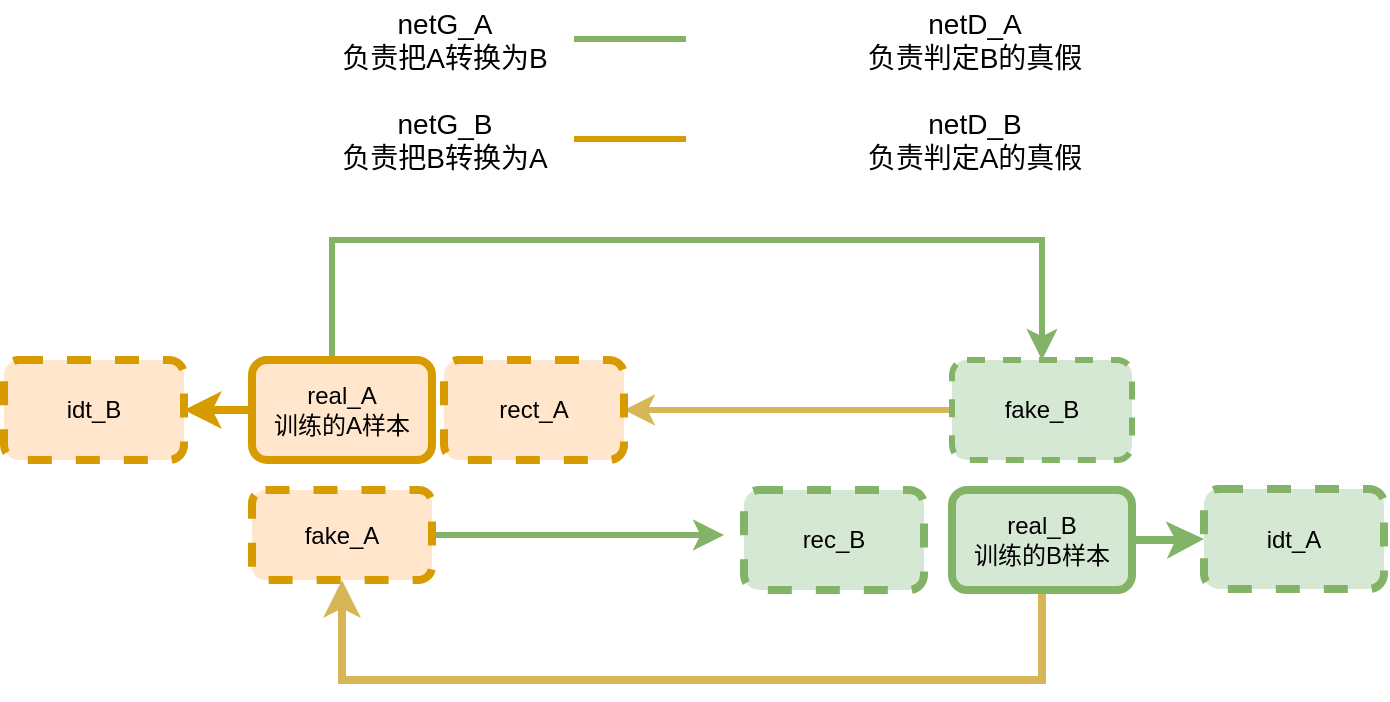 <mxfile version="15.1.0" type="github">
  <diagram id="GJ_m-g7LKd7bqzkbGVr6" name="第 1 页">
    <mxGraphModel dx="928" dy="578" grid="1" gridSize="10" guides="1" tooltips="1" connect="1" arrows="1" fold="1" page="1" pageScale="1" pageWidth="827" pageHeight="1169" math="0" shadow="0">
      <root>
        <mxCell id="0" />
        <mxCell id="1" parent="0" />
        <mxCell id="oxG3nvHUig9ZcdrEMHEQ-4" style="edgeStyle=orthogonalEdgeStyle;rounded=0;orthogonalLoop=1;jettySize=auto;html=1;entryX=0.5;entryY=0;entryDx=0;entryDy=0;fillColor=#d5e8d4;strokeColor=#82b366;strokeWidth=3;" parent="1" source="oxG3nvHUig9ZcdrEMHEQ-2" target="oxG3nvHUig9ZcdrEMHEQ-3" edge="1">
          <mxGeometry relative="1" as="geometry">
            <Array as="points">
              <mxPoint x="184" y="200" />
              <mxPoint x="539" y="200" />
            </Array>
          </mxGeometry>
        </mxCell>
        <mxCell id="I7B_qsBlBVq_uiybtzzI-7" style="edgeStyle=orthogonalEdgeStyle;rounded=0;orthogonalLoop=1;jettySize=auto;html=1;entryX=1;entryY=0.5;entryDx=0;entryDy=0;strokeWidth=4;fillColor=#ffe6cc;strokeColor=#d79b00;" edge="1" parent="1" source="oxG3nvHUig9ZcdrEMHEQ-2" target="I7B_qsBlBVq_uiybtzzI-6">
          <mxGeometry relative="1" as="geometry" />
        </mxCell>
        <mxCell id="oxG3nvHUig9ZcdrEMHEQ-2" value="real_A&lt;br&gt;训练的A样本" style="rounded=1;whiteSpace=wrap;html=1;fillColor=#ffe6cc;strokeColor=#d79b00;strokeWidth=4;" parent="1" vertex="1">
          <mxGeometry x="144" y="260" width="90" height="50" as="geometry" />
        </mxCell>
        <mxCell id="oxG3nvHUig9ZcdrEMHEQ-11" style="edgeStyle=orthogonalEdgeStyle;rounded=0;orthogonalLoop=1;jettySize=auto;html=1;entryX=0.5;entryY=1;entryDx=0;entryDy=0;exitX=0.5;exitY=1;exitDx=0;exitDy=0;fillColor=#fff2cc;strokeColor=#d6b656;strokeWidth=4;" parent="1" source="oxG3nvHUig9ZcdrEMHEQ-13" target="oxG3nvHUig9ZcdrEMHEQ-14" edge="1">
          <mxGeometry relative="1" as="geometry">
            <Array as="points">
              <mxPoint x="539" y="420" />
              <mxPoint x="189" y="420" />
            </Array>
          </mxGeometry>
        </mxCell>
        <mxCell id="oxG3nvHUig9ZcdrEMHEQ-25" style="edgeStyle=orthogonalEdgeStyle;rounded=0;orthogonalLoop=1;jettySize=auto;html=1;entryX=1;entryY=0.5;entryDx=0;entryDy=0;fillColor=#fff2cc;strokeColor=#d6b656;strokeWidth=3;" parent="1" source="oxG3nvHUig9ZcdrEMHEQ-3" target="oxG3nvHUig9ZcdrEMHEQ-24" edge="1">
          <mxGeometry relative="1" as="geometry" />
        </mxCell>
        <mxCell id="oxG3nvHUig9ZcdrEMHEQ-3" value="fake_B" style="rounded=1;whiteSpace=wrap;html=1;fillColor=#d5e8d4;strokeColor=#82b366;dashed=1;strokeWidth=3;" parent="1" vertex="1">
          <mxGeometry x="494" y="260" width="90" height="50" as="geometry" />
        </mxCell>
        <mxCell id="oxG3nvHUig9ZcdrEMHEQ-6" value="&lt;font&gt;&lt;font style=&quot;font-size: 14px&quot;&gt;netG_A&lt;br&gt;负责把A转换为B&lt;/font&gt;&lt;br&gt;&lt;/font&gt;" style="text;html=1;align=center;verticalAlign=middle;resizable=0;points=[];autosize=1;strokeColor=none;fillColor=none;" parent="1" vertex="1">
          <mxGeometry x="180" y="80" width="120" height="40" as="geometry" />
        </mxCell>
        <mxCell id="oxG3nvHUig9ZcdrEMHEQ-7" value="&lt;font&gt;&lt;font style=&quot;font-size: 14px&quot;&gt;netG_B&lt;br&gt;负责把B转换为A&lt;/font&gt;&lt;br&gt;&lt;/font&gt;" style="text;html=1;align=center;verticalAlign=middle;resizable=0;points=[];autosize=1;strokeColor=none;fillColor=none;" parent="1" vertex="1">
          <mxGeometry x="180" y="130" width="120" height="40" as="geometry" />
        </mxCell>
        <mxCell id="I7B_qsBlBVq_uiybtzzI-5" style="edgeStyle=orthogonalEdgeStyle;rounded=0;orthogonalLoop=1;jettySize=auto;html=1;entryX=0;entryY=0.5;entryDx=0;entryDy=0;fillColor=#d5e8d4;strokeColor=#82b366;strokeWidth=4;" edge="1" parent="1" source="oxG3nvHUig9ZcdrEMHEQ-13" target="I7B_qsBlBVq_uiybtzzI-4">
          <mxGeometry relative="1" as="geometry" />
        </mxCell>
        <mxCell id="oxG3nvHUig9ZcdrEMHEQ-13" value="real_B&lt;br&gt;训练的B样本" style="rounded=1;whiteSpace=wrap;html=1;fillColor=#d5e8d4;strokeColor=#82b366;strokeWidth=4;" parent="1" vertex="1">
          <mxGeometry x="494" y="325" width="90" height="50" as="geometry" />
        </mxCell>
        <mxCell id="oxG3nvHUig9ZcdrEMHEQ-27" style="edgeStyle=orthogonalEdgeStyle;rounded=0;orthogonalLoop=1;jettySize=auto;html=1;fillColor=#d5e8d4;strokeColor=#82b366;strokeWidth=3;" parent="1" source="oxG3nvHUig9ZcdrEMHEQ-14" edge="1">
          <mxGeometry relative="1" as="geometry">
            <mxPoint x="380" y="347.5" as="targetPoint" />
          </mxGeometry>
        </mxCell>
        <mxCell id="oxG3nvHUig9ZcdrEMHEQ-14" value="fake_A" style="rounded=1;whiteSpace=wrap;html=1;fillColor=#ffe6cc;strokeColor=#d79b00;dashed=1;strokeWidth=4;" parent="1" vertex="1">
          <mxGeometry x="144" y="325" width="90" height="45" as="geometry" />
        </mxCell>
        <mxCell id="oxG3nvHUig9ZcdrEMHEQ-24" value="rect_A" style="rounded=1;whiteSpace=wrap;html=1;fillColor=#ffe6cc;strokeColor=#d79b00;strokeWidth=4;dashed=1;" parent="1" vertex="1">
          <mxGeometry x="240" y="260" width="90" height="50" as="geometry" />
        </mxCell>
        <mxCell id="oxG3nvHUig9ZcdrEMHEQ-26" value="rec_B" style="rounded=1;whiteSpace=wrap;html=1;fillColor=#d5e8d4;strokeColor=#82b366;strokeWidth=4;dashed=1;" parent="1" vertex="1">
          <mxGeometry x="390" y="325" width="90" height="50" as="geometry" />
        </mxCell>
        <mxCell id="oxG3nvHUig9ZcdrEMHEQ-29" value="" style="endArrow=none;html=1;strokeWidth=3;fillColor=#d5e8d4;strokeColor=#82b366;" parent="1" edge="1">
          <mxGeometry width="50" height="50" relative="1" as="geometry">
            <mxPoint x="305" y="99.5" as="sourcePoint" />
            <mxPoint x="361" y="99.5" as="targetPoint" />
          </mxGeometry>
        </mxCell>
        <mxCell id="oxG3nvHUig9ZcdrEMHEQ-30" value="" style="endArrow=none;html=1;strokeWidth=3;fillColor=#ffe6cc;strokeColor=#d79b00;" parent="1" edge="1">
          <mxGeometry width="50" height="50" relative="1" as="geometry">
            <mxPoint x="305" y="149.5" as="sourcePoint" />
            <mxPoint x="361" y="149.5" as="targetPoint" />
          </mxGeometry>
        </mxCell>
        <mxCell id="I7B_qsBlBVq_uiybtzzI-1" value="&lt;font&gt;&lt;font style=&quot;font-size: 14px&quot;&gt;netD_A&lt;br&gt;负责判定B的真假&lt;/font&gt;&lt;br&gt;&lt;/font&gt;" style="text;html=1;align=center;verticalAlign=middle;resizable=0;points=[];autosize=1;strokeColor=none;fillColor=none;" vertex="1" parent="1">
          <mxGeometry x="445" y="80" width="120" height="40" as="geometry" />
        </mxCell>
        <mxCell id="I7B_qsBlBVq_uiybtzzI-2" value="&lt;font&gt;&lt;font style=&quot;font-size: 14px&quot;&gt;netD_B&lt;br&gt;负责判定A的真假&lt;/font&gt;&lt;br&gt;&lt;/font&gt;" style="text;html=1;align=center;verticalAlign=middle;resizable=0;points=[];autosize=1;strokeColor=none;fillColor=none;" vertex="1" parent="1">
          <mxGeometry x="445" y="130" width="120" height="40" as="geometry" />
        </mxCell>
        <mxCell id="I7B_qsBlBVq_uiybtzzI-4" value="idt_A" style="rounded=1;whiteSpace=wrap;html=1;fillColor=#d5e8d4;strokeColor=#82b366;strokeWidth=4;dashed=1;" vertex="1" parent="1">
          <mxGeometry x="620" y="324.5" width="90" height="50" as="geometry" />
        </mxCell>
        <mxCell id="I7B_qsBlBVq_uiybtzzI-6" value="idt_B" style="rounded=1;whiteSpace=wrap;html=1;fillColor=#ffe6cc;strokeColor=#d79b00;strokeWidth=4;dashed=1;" vertex="1" parent="1">
          <mxGeometry x="20" y="260" width="90" height="50" as="geometry" />
        </mxCell>
      </root>
    </mxGraphModel>
  </diagram>
</mxfile>
